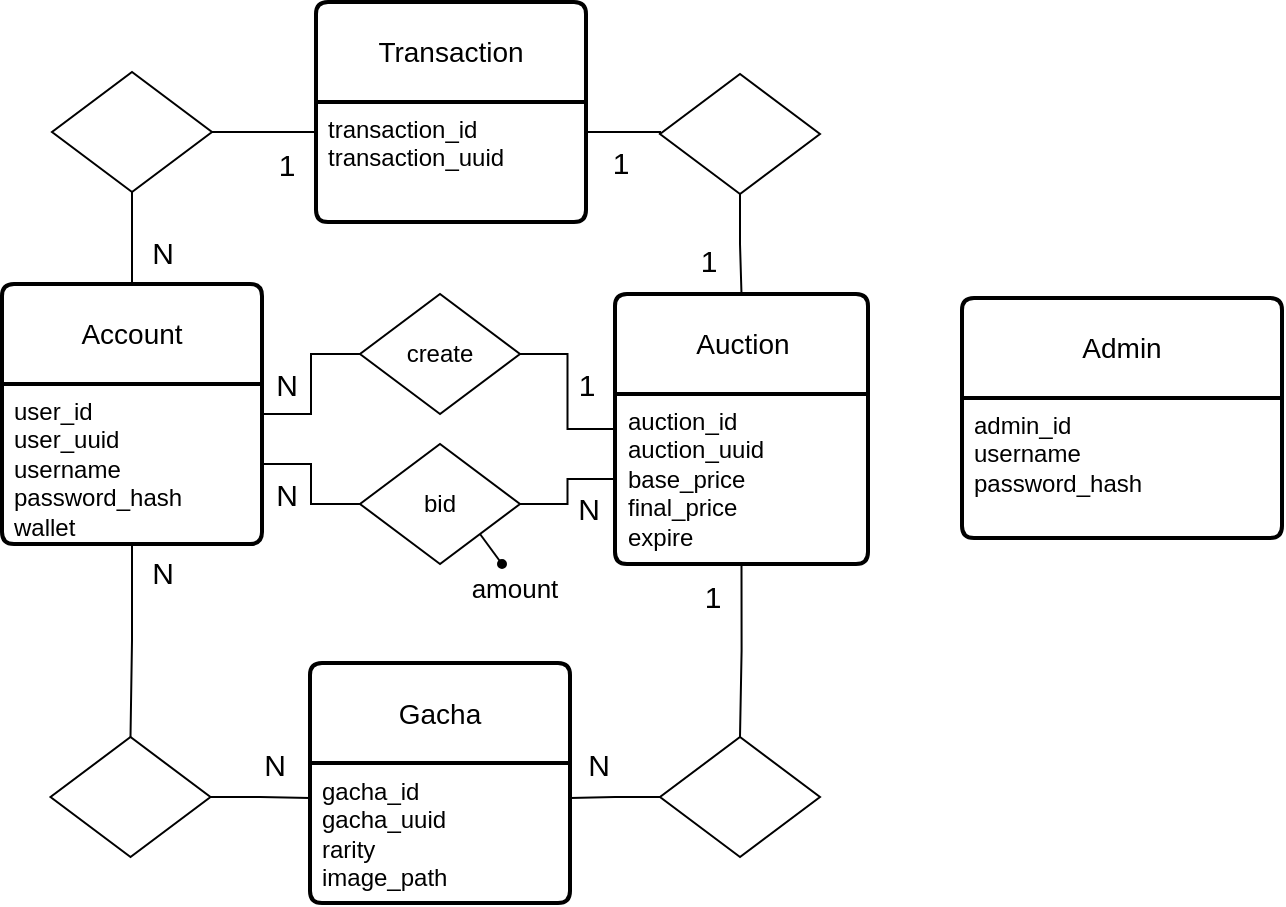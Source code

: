 <mxfile version="24.8.0">
  <diagram name="Pagina-1" id="-u4X870vsIt6SF9FVPmv">
    <mxGraphModel dx="1869" dy="1105" grid="1" gridSize="10" guides="1" tooltips="1" connect="1" arrows="1" fold="1" page="1" pageScale="1" pageWidth="827" pageHeight="1169" math="0" shadow="0">
      <root>
        <mxCell id="0" />
        <mxCell id="1" parent="0" />
        <mxCell id="6aUkPRsYZK9zB7-h0i2S-31" style="edgeStyle=orthogonalEdgeStyle;rounded=0;orthogonalLoop=1;jettySize=auto;html=1;exitX=1;exitY=0.5;exitDx=0;exitDy=0;entryX=1;entryY=0.5;entryDx=0;entryDy=0;endArrow=none;endFill=0;" edge="1" parent="1" source="6aUkPRsYZK9zB7-h0i2S-14" target="6aUkPRsYZK9zB7-h0i2S-30">
          <mxGeometry relative="1" as="geometry" />
        </mxCell>
        <mxCell id="6aUkPRsYZK9zB7-h0i2S-14" value="Account" style="swimlane;childLayout=stackLayout;horizontal=1;startSize=50;horizontalStack=0;rounded=1;fontSize=14;fontStyle=0;strokeWidth=2;resizeParent=0;resizeLast=1;shadow=0;dashed=0;align=center;arcSize=4;whiteSpace=wrap;html=1;" vertex="1" parent="1">
          <mxGeometry x="120" y="300" width="130" height="130" as="geometry">
            <mxRectangle x="120" y="300" width="70" height="50" as="alternateBounds" />
          </mxGeometry>
        </mxCell>
        <mxCell id="6aUkPRsYZK9zB7-h0i2S-15" value="&lt;div&gt;user_id&lt;/div&gt;&lt;div&gt;user_uuid&lt;/div&gt;&lt;div&gt;username&lt;/div&gt;&lt;div&gt;password_hash&lt;/div&gt;&lt;div&gt;wallet&lt;br&gt;&lt;/div&gt;&lt;div&gt;&lt;br&gt;&lt;/div&gt;" style="align=left;strokeColor=none;fillColor=none;spacingLeft=4;fontSize=12;verticalAlign=top;resizable=0;rotatable=0;part=1;html=1;" vertex="1" parent="6aUkPRsYZK9zB7-h0i2S-14">
          <mxGeometry y="50" width="130" height="80" as="geometry" />
        </mxCell>
        <mxCell id="6aUkPRsYZK9zB7-h0i2S-36" style="edgeStyle=orthogonalEdgeStyle;rounded=0;orthogonalLoop=1;jettySize=auto;html=1;exitX=0.5;exitY=1;exitDx=0;exitDy=0;entryX=0.5;entryY=1;entryDx=0;entryDy=0;endArrow=none;endFill=0;" edge="1" parent="1" source="6aUkPRsYZK9zB7-h0i2S-49" target="6aUkPRsYZK9zB7-h0i2S-85">
          <mxGeometry relative="1" as="geometry">
            <mxPoint x="489" y="425" as="sourcePoint" />
            <mxPoint x="489" y="470" as="targetPoint" />
          </mxGeometry>
        </mxCell>
        <mxCell id="6aUkPRsYZK9zB7-h0i2S-25" style="edgeStyle=orthogonalEdgeStyle;rounded=0;orthogonalLoop=1;jettySize=auto;html=1;entryX=0.5;entryY=1;entryDx=0;entryDy=0;endArrow=none;endFill=0;" edge="1" parent="1" source="6aUkPRsYZK9zB7-h0i2S-15" target="6aUkPRsYZK9zB7-h0i2S-187">
          <mxGeometry relative="1" as="geometry">
            <mxPoint x="185.0" y="480" as="targetPoint" />
          </mxGeometry>
        </mxCell>
        <mxCell id="6aUkPRsYZK9zB7-h0i2S-28" value="N" style="text;html=1;align=center;verticalAlign=middle;resizable=0;points=[];autosize=1;strokeColor=none;fillColor=none;fontSize=15;" vertex="1" parent="1">
          <mxGeometry x="240.75" y="524.5" width="30" height="30" as="geometry" />
        </mxCell>
        <mxCell id="6aUkPRsYZK9zB7-h0i2S-29" value="N" style="text;html=1;align=center;verticalAlign=middle;resizable=0;points=[];autosize=1;strokeColor=none;fillColor=none;fontSize=15;" vertex="1" parent="1">
          <mxGeometry x="185" y="429" width="30" height="30" as="geometry" />
        </mxCell>
        <mxCell id="6aUkPRsYZK9zB7-h0i2S-30" value="create" style="shape=rhombus;perimeter=rhombusPerimeter;whiteSpace=wrap;html=1;align=center;direction=west;" vertex="1" parent="1">
          <mxGeometry x="299" y="305" width="80" height="60" as="geometry" />
        </mxCell>
        <mxCell id="6aUkPRsYZK9zB7-h0i2S-33" value="N" style="text;html=1;align=center;verticalAlign=middle;resizable=0;points=[];autosize=1;strokeColor=none;fillColor=none;fontSize=15;" vertex="1" parent="1">
          <mxGeometry x="247" y="335" width="30" height="30" as="geometry" />
        </mxCell>
        <mxCell id="6aUkPRsYZK9zB7-h0i2S-34" value="1" style="text;html=1;align=center;verticalAlign=middle;resizable=0;points=[];autosize=1;strokeColor=none;fillColor=none;fontSize=15;" vertex="1" parent="1">
          <mxGeometry x="396.5" y="335" width="30" height="30" as="geometry" />
        </mxCell>
        <mxCell id="6aUkPRsYZK9zB7-h0i2S-38" value="1" style="text;html=1;align=center;verticalAlign=middle;resizable=0;points=[];autosize=1;strokeColor=none;fillColor=none;fontSize=15;" vertex="1" parent="1">
          <mxGeometry x="460" y="441" width="30" height="30" as="geometry" />
        </mxCell>
        <mxCell id="6aUkPRsYZK9zB7-h0i2S-39" value="N" style="text;html=1;align=center;verticalAlign=middle;resizable=0;points=[];autosize=1;strokeColor=none;fillColor=none;fontSize=15;" vertex="1" parent="1">
          <mxGeometry x="403.25" y="524.5" width="30" height="30" as="geometry" />
        </mxCell>
        <mxCell id="6aUkPRsYZK9zB7-h0i2S-43" value="Gacha" style="swimlane;childLayout=stackLayout;horizontal=1;startSize=50;horizontalStack=0;rounded=1;fontSize=14;fontStyle=0;strokeWidth=2;resizeParent=0;resizeLast=1;shadow=0;dashed=0;align=center;arcSize=4;whiteSpace=wrap;html=1;" vertex="1" parent="1">
          <mxGeometry x="274" y="489.5" width="130" height="120" as="geometry">
            <mxRectangle x="120" y="300" width="70" height="50" as="alternateBounds" />
          </mxGeometry>
        </mxCell>
        <mxCell id="6aUkPRsYZK9zB7-h0i2S-44" value="&lt;div&gt;gacha_id&lt;/div&gt;&lt;div&gt;gacha_uuid&lt;/div&gt;&lt;div&gt;rarity&lt;/div&gt;&lt;div&gt;image_path&lt;br&gt;&lt;/div&gt;" style="align=left;strokeColor=none;fillColor=none;spacingLeft=4;fontSize=12;verticalAlign=top;resizable=0;rotatable=0;part=1;html=1;" vertex="1" parent="6aUkPRsYZK9zB7-h0i2S-43">
          <mxGeometry y="50" width="130" height="70" as="geometry" />
        </mxCell>
        <mxCell id="6aUkPRsYZK9zB7-h0i2S-50" style="edgeStyle=orthogonalEdgeStyle;rounded=0;orthogonalLoop=1;jettySize=auto;html=1;exitX=0;exitY=0.5;exitDx=0;exitDy=0;entryX=0;entryY=0.5;entryDx=0;entryDy=0;endArrow=none;endFill=0;" edge="1" parent="1" source="6aUkPRsYZK9zB7-h0i2S-48" target="6aUkPRsYZK9zB7-h0i2S-30">
          <mxGeometry relative="1" as="geometry" />
        </mxCell>
        <mxCell id="6aUkPRsYZK9zB7-h0i2S-48" value="Auction" style="swimlane;childLayout=stackLayout;horizontal=1;startSize=50;horizontalStack=0;rounded=1;fontSize=14;fontStyle=0;strokeWidth=2;resizeParent=0;resizeLast=1;shadow=0;dashed=0;align=center;arcSize=4;whiteSpace=wrap;html=1;" vertex="1" parent="1">
          <mxGeometry x="426.5" y="305" width="126.5" height="135" as="geometry" />
        </mxCell>
        <mxCell id="6aUkPRsYZK9zB7-h0i2S-49" value="&lt;div&gt;auction_id&lt;/div&gt;&lt;div&gt;auction_uuid&lt;/div&gt;&lt;div&gt;base_price&lt;/div&gt;&lt;div&gt;final_price&lt;br&gt;&lt;/div&gt;&lt;div&gt;expire&lt;br&gt;&lt;/div&gt;" style="align=left;strokeColor=none;fillColor=none;spacingLeft=4;fontSize=12;verticalAlign=top;resizable=0;rotatable=0;part=1;html=1;" vertex="1" parent="6aUkPRsYZK9zB7-h0i2S-48">
          <mxGeometry y="50" width="126.5" height="85" as="geometry" />
        </mxCell>
        <mxCell id="6aUkPRsYZK9zB7-h0i2S-55" value="Transaction" style="swimlane;childLayout=stackLayout;horizontal=1;startSize=50;horizontalStack=0;rounded=1;fontSize=14;fontStyle=0;strokeWidth=2;resizeParent=0;resizeLast=1;shadow=0;dashed=0;align=center;arcSize=4;whiteSpace=wrap;html=1;" vertex="1" parent="1">
          <mxGeometry x="277" y="159" width="135" height="110" as="geometry" />
        </mxCell>
        <mxCell id="6aUkPRsYZK9zB7-h0i2S-56" value="&lt;div&gt;transaction_id&lt;/div&gt;&lt;div&gt;transaction_uuid&lt;br&gt;&lt;/div&gt;" style="align=left;strokeColor=none;fillColor=none;spacingLeft=4;fontSize=12;verticalAlign=top;resizable=0;rotatable=0;part=1;html=1;" vertex="1" parent="6aUkPRsYZK9zB7-h0i2S-55">
          <mxGeometry y="50" width="135" height="60" as="geometry" />
        </mxCell>
        <mxCell id="6aUkPRsYZK9zB7-h0i2S-62" style="edgeStyle=orthogonalEdgeStyle;rounded=0;orthogonalLoop=1;jettySize=auto;html=1;exitX=0.5;exitY=0;exitDx=0;exitDy=0;entryX=0.5;entryY=0;entryDx=0;entryDy=0;endArrow=none;endFill=0;" edge="1" parent="1" source="6aUkPRsYZK9zB7-h0i2S-193" target="6aUkPRsYZK9zB7-h0i2S-14">
          <mxGeometry relative="1" as="geometry">
            <mxPoint x="185" y="270" as="sourcePoint" />
          </mxGeometry>
        </mxCell>
        <mxCell id="6aUkPRsYZK9zB7-h0i2S-66" style="edgeStyle=orthogonalEdgeStyle;rounded=0;orthogonalLoop=1;jettySize=auto;html=1;entryX=0.5;entryY=0;entryDx=0;entryDy=0;endArrow=none;endFill=0;exitX=0.5;exitY=0;exitDx=0;exitDy=0;" edge="1" parent="1" source="6aUkPRsYZK9zB7-h0i2S-84" target="6aUkPRsYZK9zB7-h0i2S-48">
          <mxGeometry relative="1" as="geometry">
            <mxPoint x="489" y="140" as="sourcePoint" />
          </mxGeometry>
        </mxCell>
        <mxCell id="6aUkPRsYZK9zB7-h0i2S-65" style="edgeStyle=orthogonalEdgeStyle;rounded=0;orthogonalLoop=1;jettySize=auto;html=1;exitX=1;exitY=0.25;exitDx=0;exitDy=0;entryX=1;entryY=0.5;entryDx=0;entryDy=0;endArrow=none;endFill=0;" edge="1" parent="1" source="6aUkPRsYZK9zB7-h0i2S-56" target="6aUkPRsYZK9zB7-h0i2S-84">
          <mxGeometry relative="1" as="geometry">
            <mxPoint x="449" y="225" as="targetPoint" />
          </mxGeometry>
        </mxCell>
        <mxCell id="6aUkPRsYZK9zB7-h0i2S-67" value="&lt;div style=&quot;font-size: 15px;&quot;&gt;1&lt;/div&gt;" style="text;html=1;align=center;verticalAlign=middle;resizable=0;points=[];autosize=1;strokeColor=none;fillColor=none;fontSize=15;" vertex="1" parent="1">
          <mxGeometry x="413.5" y="224" width="30" height="30" as="geometry" />
        </mxCell>
        <mxCell id="6aUkPRsYZK9zB7-h0i2S-68" value="1" style="text;html=1;align=center;verticalAlign=middle;resizable=0;points=[];autosize=1;strokeColor=none;fillColor=none;fontSize=15;" vertex="1" parent="1">
          <mxGeometry x="458" y="273" width="30" height="30" as="geometry" />
        </mxCell>
        <mxCell id="6aUkPRsYZK9zB7-h0i2S-69" value="N" style="text;html=1;align=center;verticalAlign=middle;resizable=0;points=[];autosize=1;strokeColor=none;fillColor=none;fontSize=15;" vertex="1" parent="1">
          <mxGeometry x="185" y="269" width="30" height="30" as="geometry" />
        </mxCell>
        <mxCell id="6aUkPRsYZK9zB7-h0i2S-70" value="1" style="text;html=1;align=center;verticalAlign=middle;resizable=0;points=[];autosize=1;strokeColor=none;fillColor=none;fontSize=15;" vertex="1" parent="1">
          <mxGeometry x="247" y="225" width="30" height="30" as="geometry" />
        </mxCell>
        <mxCell id="6aUkPRsYZK9zB7-h0i2S-72" style="edgeStyle=orthogonalEdgeStyle;rounded=0;orthogonalLoop=1;jettySize=auto;html=1;exitX=1;exitY=0.5;exitDx=0;exitDy=0;entryX=1;entryY=0.5;entryDx=0;entryDy=0;endArrow=none;endFill=0;" edge="1" parent="1" source="6aUkPRsYZK9zB7-h0i2S-15" target="6aUkPRsYZK9zB7-h0i2S-78">
          <mxGeometry relative="1" as="geometry">
            <mxPoint x="299" y="415.0" as="targetPoint" />
          </mxGeometry>
        </mxCell>
        <mxCell id="6aUkPRsYZK9zB7-h0i2S-73" style="edgeStyle=orthogonalEdgeStyle;rounded=0;orthogonalLoop=1;jettySize=auto;html=1;exitX=0;exitY=0.5;exitDx=0;exitDy=0;entryX=0;entryY=0.5;entryDx=0;entryDy=0;endArrow=none;endFill=0;" edge="1" parent="1" source="6aUkPRsYZK9zB7-h0i2S-49" target="6aUkPRsYZK9zB7-h0i2S-78">
          <mxGeometry relative="1" as="geometry">
            <mxPoint x="379" y="415.0" as="targetPoint" />
          </mxGeometry>
        </mxCell>
        <mxCell id="6aUkPRsYZK9zB7-h0i2S-74" value="N" style="text;html=1;align=center;verticalAlign=middle;resizable=0;points=[];autosize=1;strokeColor=none;fillColor=none;fontSize=15;" vertex="1" parent="1">
          <mxGeometry x="247" y="390" width="30" height="30" as="geometry" />
        </mxCell>
        <mxCell id="6aUkPRsYZK9zB7-h0i2S-78" value="bid" style="shape=rhombus;perimeter=rhombusPerimeter;whiteSpace=wrap;html=1;align=center;direction=west;" vertex="1" parent="1">
          <mxGeometry x="299" y="380" width="80" height="60" as="geometry" />
        </mxCell>
        <mxCell id="6aUkPRsYZK9zB7-h0i2S-79" value="N" style="text;html=1;align=center;verticalAlign=middle;resizable=0;points=[];autosize=1;strokeColor=none;fillColor=none;fontSize=15;" vertex="1" parent="1">
          <mxGeometry x="398" y="397" width="30" height="30" as="geometry" />
        </mxCell>
        <mxCell id="6aUkPRsYZK9zB7-h0i2S-81" value="" style="endArrow=oval;html=1;rounded=0;exitX=0;exitY=0;exitDx=0;exitDy=0;endFill=1;strokeWidth=1;endSize=4;" edge="1" parent="1" source="6aUkPRsYZK9zB7-h0i2S-78">
          <mxGeometry width="50" height="50" relative="1" as="geometry">
            <mxPoint x="340" y="460" as="sourcePoint" />
            <mxPoint x="370" y="440" as="targetPoint" />
            <Array as="points" />
          </mxGeometry>
        </mxCell>
        <mxCell id="6aUkPRsYZK9zB7-h0i2S-83" value="amount" style="text;html=1;align=center;verticalAlign=middle;resizable=0;points=[];autosize=1;strokeColor=none;fillColor=none;fontSize=13;" vertex="1" parent="1">
          <mxGeometry x="341" y="437" width="70" height="30" as="geometry" />
        </mxCell>
        <mxCell id="6aUkPRsYZK9zB7-h0i2S-84" value="" style="shape=rhombus;perimeter=rhombusPerimeter;whiteSpace=wrap;html=1;align=center;direction=west;" vertex="1" parent="1">
          <mxGeometry x="449" y="195" width="80" height="60" as="geometry" />
        </mxCell>
        <mxCell id="6aUkPRsYZK9zB7-h0i2S-192" style="edgeStyle=orthogonalEdgeStyle;rounded=0;orthogonalLoop=1;jettySize=auto;html=1;exitX=1;exitY=0.5;exitDx=0;exitDy=0;entryX=1;entryY=0.25;entryDx=0;entryDy=0;endArrow=none;endFill=0;" edge="1" parent="1" source="6aUkPRsYZK9zB7-h0i2S-85" target="6aUkPRsYZK9zB7-h0i2S-44">
          <mxGeometry relative="1" as="geometry" />
        </mxCell>
        <mxCell id="6aUkPRsYZK9zB7-h0i2S-85" value="" style="shape=rhombus;perimeter=rhombusPerimeter;whiteSpace=wrap;html=1;align=center;direction=west;" vertex="1" parent="1">
          <mxGeometry x="449" y="526.5" width="80" height="60" as="geometry" />
        </mxCell>
        <mxCell id="6aUkPRsYZK9zB7-h0i2S-86" value="Admin" style="swimlane;childLayout=stackLayout;horizontal=1;startSize=50;horizontalStack=0;rounded=1;fontSize=14;fontStyle=0;strokeWidth=2;resizeParent=0;resizeLast=1;shadow=0;dashed=0;align=center;arcSize=4;whiteSpace=wrap;html=1;" vertex="1" parent="1">
          <mxGeometry x="600" y="307" width="160" height="120" as="geometry" />
        </mxCell>
        <mxCell id="6aUkPRsYZK9zB7-h0i2S-87" value="&lt;div&gt;admin_id&lt;/div&gt;&lt;div&gt;username&lt;/div&gt;&lt;div&gt;password_hash&lt;br&gt;&lt;/div&gt;" style="align=left;strokeColor=none;fillColor=none;spacingLeft=4;fontSize=12;verticalAlign=top;resizable=0;rotatable=0;part=1;html=1;" vertex="1" parent="6aUkPRsYZK9zB7-h0i2S-86">
          <mxGeometry y="50" width="160" height="70" as="geometry" />
        </mxCell>
        <mxCell id="6aUkPRsYZK9zB7-h0i2S-191" style="edgeStyle=orthogonalEdgeStyle;rounded=0;orthogonalLoop=1;jettySize=auto;html=1;exitX=0;exitY=0.5;exitDx=0;exitDy=0;entryX=0;entryY=0.25;entryDx=0;entryDy=0;endArrow=none;endFill=0;" edge="1" parent="1" source="6aUkPRsYZK9zB7-h0i2S-187" target="6aUkPRsYZK9zB7-h0i2S-44">
          <mxGeometry relative="1" as="geometry" />
        </mxCell>
        <mxCell id="6aUkPRsYZK9zB7-h0i2S-187" value="" style="shape=rhombus;perimeter=rhombusPerimeter;whiteSpace=wrap;html=1;align=center;direction=west;" vertex="1" parent="1">
          <mxGeometry x="144.25" y="526.5" width="80" height="60" as="geometry" />
        </mxCell>
        <mxCell id="6aUkPRsYZK9zB7-h0i2S-194" style="edgeStyle=orthogonalEdgeStyle;rounded=0;orthogonalLoop=1;jettySize=auto;html=1;exitX=0;exitY=0.5;exitDx=0;exitDy=0;entryX=0;entryY=0.25;entryDx=0;entryDy=0;endArrow=none;endFill=0;" edge="1" parent="1" source="6aUkPRsYZK9zB7-h0i2S-193" target="6aUkPRsYZK9zB7-h0i2S-56">
          <mxGeometry relative="1" as="geometry" />
        </mxCell>
        <mxCell id="6aUkPRsYZK9zB7-h0i2S-193" value="" style="shape=rhombus;perimeter=rhombusPerimeter;whiteSpace=wrap;html=1;align=center;direction=west;" vertex="1" parent="1">
          <mxGeometry x="145" y="194" width="80" height="60" as="geometry" />
        </mxCell>
      </root>
    </mxGraphModel>
  </diagram>
</mxfile>
